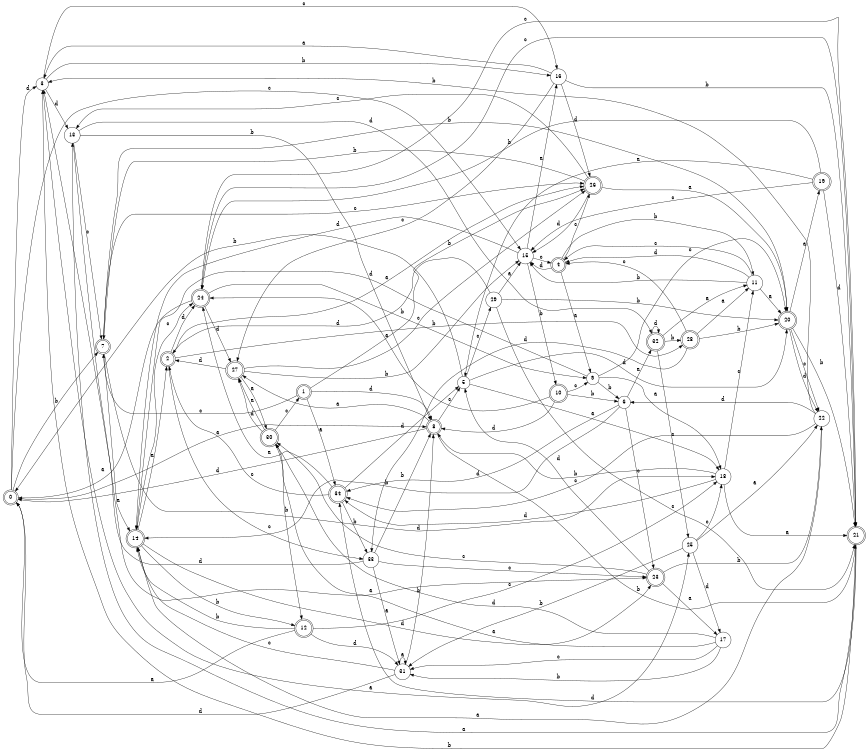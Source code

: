digraph n28_7 {
__start0 [label="" shape="none"];

rankdir=LR;
size="8,5";

s0 [style="rounded,filled", color="black", fillcolor="white" shape="doublecircle", label="0"];
s1 [style="rounded,filled", color="black", fillcolor="white" shape="doublecircle", label="1"];
s2 [style="rounded,filled", color="black", fillcolor="white" shape="doublecircle", label="2"];
s3 [style="filled", color="black", fillcolor="white" shape="circle", label="3"];
s4 [style="rounded,filled", color="black", fillcolor="white" shape="doublecircle", label="4"];
s5 [style="filled", color="black", fillcolor="white" shape="circle", label="5"];
s6 [style="filled", color="black", fillcolor="white" shape="circle", label="6"];
s7 [style="rounded,filled", color="black", fillcolor="white" shape="doublecircle", label="7"];
s8 [style="rounded,filled", color="black", fillcolor="white" shape="doublecircle", label="8"];
s9 [style="filled", color="black", fillcolor="white" shape="circle", label="9"];
s10 [style="rounded,filled", color="black", fillcolor="white" shape="doublecircle", label="10"];
s11 [style="filled", color="black", fillcolor="white" shape="circle", label="11"];
s12 [style="rounded,filled", color="black", fillcolor="white" shape="doublecircle", label="12"];
s13 [style="filled", color="black", fillcolor="white" shape="circle", label="13"];
s14 [style="rounded,filled", color="black", fillcolor="white" shape="doublecircle", label="14"];
s15 [style="filled", color="black", fillcolor="white" shape="circle", label="15"];
s16 [style="filled", color="black", fillcolor="white" shape="circle", label="16"];
s17 [style="filled", color="black", fillcolor="white" shape="circle", label="17"];
s18 [style="filled", color="black", fillcolor="white" shape="circle", label="18"];
s19 [style="rounded,filled", color="black", fillcolor="white" shape="doublecircle", label="19"];
s20 [style="rounded,filled", color="black", fillcolor="white" shape="doublecircle", label="20"];
s21 [style="rounded,filled", color="black", fillcolor="white" shape="doublecircle", label="21"];
s22 [style="filled", color="black", fillcolor="white" shape="circle", label="22"];
s23 [style="rounded,filled", color="black", fillcolor="white" shape="doublecircle", label="23"];
s24 [style="rounded,filled", color="black", fillcolor="white" shape="doublecircle", label="24"];
s25 [style="filled", color="black", fillcolor="white" shape="circle", label="25"];
s26 [style="rounded,filled", color="black", fillcolor="white" shape="doublecircle", label="26"];
s27 [style="rounded,filled", color="black", fillcolor="white" shape="doublecircle", label="27"];
s28 [style="rounded,filled", color="black", fillcolor="white" shape="doublecircle", label="28"];
s29 [style="filled", color="black", fillcolor="white" shape="circle", label="29"];
s30 [style="rounded,filled", color="black", fillcolor="white" shape="doublecircle", label="30"];
s31 [style="filled", color="black", fillcolor="white" shape="circle", label="31"];
s32 [style="rounded,filled", color="black", fillcolor="white" shape="doublecircle", label="32"];
s33 [style="filled", color="black", fillcolor="white" shape="circle", label="33"];
s34 [style="rounded,filled", color="black", fillcolor="white" shape="doublecircle", label="34"];
s0 -> s8 [label="a"];
s0 -> s7 [label="b"];
s0 -> s15 [label="c"];
s0 -> s3 [label="d"];
s1 -> s34 [label="a"];
s1 -> s26 [label="b"];
s1 -> s7 [label="c"];
s1 -> s8 [label="d"];
s2 -> s26 [label="a"];
s2 -> s28 [label="b"];
s2 -> s33 [label="c"];
s2 -> s24 [label="d"];
s3 -> s25 [label="a"];
s3 -> s16 [label="b"];
s3 -> s16 [label="c"];
s3 -> s13 [label="d"];
s4 -> s9 [label="a"];
s4 -> s11 [label="b"];
s4 -> s26 [label="c"];
s4 -> s15 [label="d"];
s5 -> s18 [label="a"];
s5 -> s0 [label="b"];
s5 -> s29 [label="c"];
s5 -> s20 [label="d"];
s6 -> s32 [label="a"];
s6 -> s14 [label="b"];
s6 -> s23 [label="c"];
s6 -> s34 [label="d"];
s7 -> s14 [label="a"];
s7 -> s20 [label="b"];
s7 -> s26 [label="c"];
s7 -> s18 [label="d"];
s8 -> s27 [label="a"];
s8 -> s21 [label="b"];
s8 -> s5 [label="c"];
s8 -> s0 [label="d"];
s9 -> s18 [label="a"];
s9 -> s6 [label="b"];
s9 -> s20 [label="c"];
s9 -> s14 [label="d"];
s10 -> s24 [label="a"];
s10 -> s6 [label="b"];
s10 -> s9 [label="c"];
s10 -> s8 [label="d"];
s11 -> s20 [label="a"];
s11 -> s15 [label="b"];
s11 -> s4 [label="c"];
s11 -> s4 [label="d"];
s12 -> s0 [label="a"];
s12 -> s14 [label="b"];
s12 -> s18 [label="c"];
s12 -> s31 [label="d"];
s13 -> s23 [label="a"];
s13 -> s8 [label="b"];
s13 -> s7 [label="c"];
s13 -> s32 [label="d"];
s14 -> s2 [label="a"];
s14 -> s12 [label="b"];
s14 -> s24 [label="c"];
s14 -> s23 [label="d"];
s15 -> s16 [label="a"];
s15 -> s10 [label="b"];
s15 -> s4 [label="c"];
s15 -> s14 [label="d"];
s16 -> s3 [label="a"];
s16 -> s21 [label="b"];
s16 -> s27 [label="c"];
s16 -> s26 [label="d"];
s17 -> s30 [label="a"];
s17 -> s31 [label="b"];
s17 -> s31 [label="c"];
s17 -> s30 [label="d"];
s18 -> s21 [label="a"];
s18 -> s8 [label="b"];
s18 -> s11 [label="c"];
s18 -> s34 [label="d"];
s19 -> s5 [label="a"];
s19 -> s24 [label="b"];
s19 -> s15 [label="c"];
s19 -> s21 [label="d"];
s20 -> s19 [label="a"];
s20 -> s21 [label="b"];
s20 -> s22 [label="c"];
s20 -> s22 [label="d"];
s21 -> s13 [label="a"];
s21 -> s3 [label="b"];
s21 -> s24 [label="c"];
s21 -> s34 [label="d"];
s22 -> s14 [label="a"];
s22 -> s3 [label="b"];
s22 -> s34 [label="c"];
s22 -> s6 [label="d"];
s23 -> s17 [label="a"];
s23 -> s22 [label="b"];
s23 -> s30 [label="c"];
s23 -> s5 [label="d"];
s24 -> s0 [label="a"];
s24 -> s9 [label="b"];
s24 -> s21 [label="c"];
s24 -> s27 [label="d"];
s25 -> s22 [label="a"];
s25 -> s31 [label="b"];
s25 -> s18 [label="c"];
s25 -> s17 [label="d"];
s26 -> s20 [label="a"];
s26 -> s7 [label="b"];
s26 -> s13 [label="c"];
s26 -> s15 [label="d"];
s27 -> s30 [label="a"];
s27 -> s15 [label="b"];
s27 -> s26 [label="c"];
s27 -> s2 [label="d"];
s28 -> s11 [label="a"];
s28 -> s20 [label="b"];
s28 -> s4 [label="c"];
s28 -> s33 [label="d"];
s29 -> s15 [label="a"];
s29 -> s20 [label="b"];
s29 -> s21 [label="c"];
s29 -> s2 [label="d"];
s30 -> s27 [label="a"];
s30 -> s12 [label="b"];
s30 -> s1 [label="c"];
s30 -> s27 [label="d"];
s31 -> s31 [label="a"];
s31 -> s8 [label="b"];
s31 -> s14 [label="c"];
s31 -> s0 [label="d"];
s32 -> s11 [label="a"];
s32 -> s28 [label="b"];
s32 -> s25 [label="c"];
s32 -> s32 [label="d"];
s33 -> s31 [label="a"];
s33 -> s8 [label="b"];
s33 -> s23 [label="c"];
s33 -> s3 [label="d"];
s34 -> s24 [label="a"];
s34 -> s33 [label="b"];
s34 -> s2 [label="c"];
s34 -> s5 [label="d"];

}